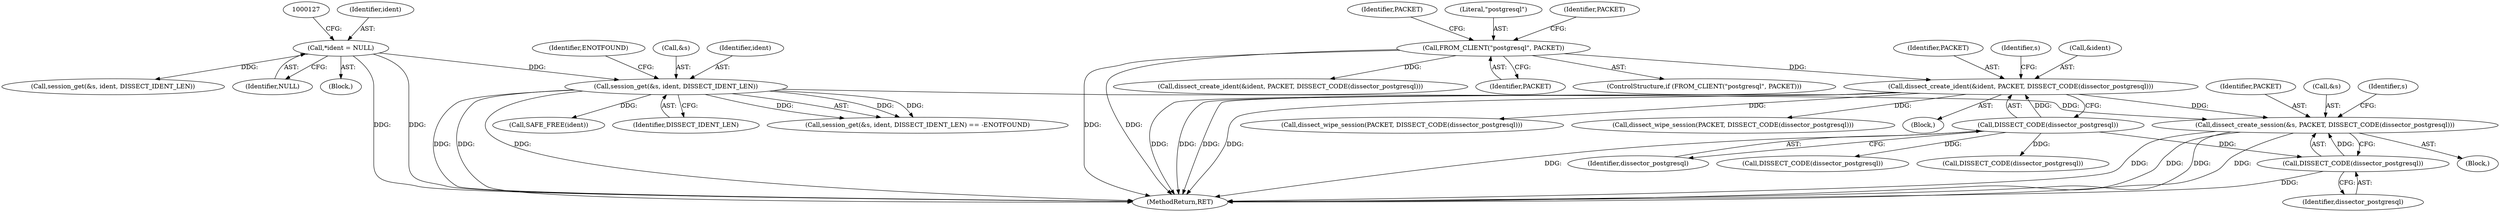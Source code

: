 digraph "0_ettercap_e3abe7d7585ecc420a7cab73313216613aadad5a@API" {
"1000203" [label="(Call,dissect_create_session(&s, PACKET, DISSECT_CODE(dissector_postgresql)))"];
"1000158" [label="(Call,session_get(&s, ident, DISSECT_IDENT_LEN))"];
"1000121" [label="(Call,*ident = NULL)"];
"1000150" [label="(Call,dissect_create_ident(&ident, PACKET, DISSECT_CODE(dissector_postgresql)))"];
"1000136" [label="(Call,FROM_CLIENT(\"postgresql\", PACKET))"];
"1000154" [label="(Call,DISSECT_CODE(dissector_postgresql))"];
"1000207" [label="(Call,DISSECT_CODE(dissector_postgresql))"];
"1000204" [label="(Call,&s)"];
"1000161" [label="(Identifier,ident)"];
"1000455" [label="(Call,dissect_create_ident(&ident, PACKET, DISSECT_CODE(dissector_postgresql)))"];
"1000137" [label="(Literal,\"postgresql\")"];
"1000150" [label="(Call,dissect_create_ident(&ident, PACKET, DISSECT_CODE(dissector_postgresql)))"];
"1000463" [label="(Call,session_get(&s, ident, DISSECT_IDENT_LEN))"];
"1000123" [label="(Identifier,NULL)"];
"1000568" [label="(Call,SAFE_FREE(ident))"];
"1000203" [label="(Call,dissect_create_session(&s, PACKET, DISSECT_CODE(dissector_postgresql)))"];
"1000155" [label="(Identifier,dissector_postgresql)"];
"1000164" [label="(Identifier,ENOTFOUND)"];
"1000159" [label="(Call,&s)"];
"1000439" [label="(Call,dissect_wipe_session(PACKET, DISSECT_CODE(dissector_postgresql)))"];
"1000162" [label="(Identifier,DISSECT_IDENT_LEN)"];
"1000441" [label="(Call,DISSECT_CODE(dissector_postgresql))"];
"1000211" [label="(Identifier,s)"];
"1000369" [label="(Call,dissect_wipe_session(PACKET, DISSECT_CODE(dissector_postgresql)))"];
"1000138" [label="(Identifier,PACKET)"];
"1000157" [label="(Call,session_get(&s, ident, DISSECT_IDENT_LEN) == -ENOTFOUND)"];
"1000144" [label="(Identifier,PACKET)"];
"1000135" [label="(ControlStructure,if (FROM_CLIENT(\"postgresql\", PACKET)))"];
"1000121" [label="(Call,*ident = NULL)"];
"1000139" [label="(Block,)"];
"1000158" [label="(Call,session_get(&s, ident, DISSECT_IDENT_LEN))"];
"1000206" [label="(Identifier,PACKET)"];
"1000371" [label="(Call,DISSECT_CODE(dissector_postgresql))"];
"1000113" [label="(Block,)"];
"1000153" [label="(Identifier,PACKET)"];
"1000154" [label="(Call,DISSECT_CODE(dissector_postgresql))"];
"1000122" [label="(Identifier,ident)"];
"1000572" [label="(MethodReturn,RET)"];
"1000208" [label="(Identifier,dissector_postgresql)"];
"1000160" [label="(Identifier,s)"];
"1000202" [label="(Block,)"];
"1000449" [label="(Identifier,PACKET)"];
"1000151" [label="(Call,&ident)"];
"1000207" [label="(Call,DISSECT_CODE(dissector_postgresql))"];
"1000136" [label="(Call,FROM_CLIENT(\"postgresql\", PACKET))"];
"1000203" -> "1000202"  [label="AST: "];
"1000203" -> "1000207"  [label="CFG: "];
"1000204" -> "1000203"  [label="AST: "];
"1000206" -> "1000203"  [label="AST: "];
"1000207" -> "1000203"  [label="AST: "];
"1000211" -> "1000203"  [label="CFG: "];
"1000203" -> "1000572"  [label="DDG: "];
"1000203" -> "1000572"  [label="DDG: "];
"1000203" -> "1000572"  [label="DDG: "];
"1000203" -> "1000572"  [label="DDG: "];
"1000158" -> "1000203"  [label="DDG: "];
"1000150" -> "1000203"  [label="DDG: "];
"1000207" -> "1000203"  [label="DDG: "];
"1000158" -> "1000157"  [label="AST: "];
"1000158" -> "1000162"  [label="CFG: "];
"1000159" -> "1000158"  [label="AST: "];
"1000161" -> "1000158"  [label="AST: "];
"1000162" -> "1000158"  [label="AST: "];
"1000164" -> "1000158"  [label="CFG: "];
"1000158" -> "1000572"  [label="DDG: "];
"1000158" -> "1000572"  [label="DDG: "];
"1000158" -> "1000572"  [label="DDG: "];
"1000158" -> "1000157"  [label="DDG: "];
"1000158" -> "1000157"  [label="DDG: "];
"1000158" -> "1000157"  [label="DDG: "];
"1000121" -> "1000158"  [label="DDG: "];
"1000158" -> "1000568"  [label="DDG: "];
"1000121" -> "1000113"  [label="AST: "];
"1000121" -> "1000123"  [label="CFG: "];
"1000122" -> "1000121"  [label="AST: "];
"1000123" -> "1000121"  [label="AST: "];
"1000127" -> "1000121"  [label="CFG: "];
"1000121" -> "1000572"  [label="DDG: "];
"1000121" -> "1000572"  [label="DDG: "];
"1000121" -> "1000463"  [label="DDG: "];
"1000150" -> "1000139"  [label="AST: "];
"1000150" -> "1000154"  [label="CFG: "];
"1000151" -> "1000150"  [label="AST: "];
"1000153" -> "1000150"  [label="AST: "];
"1000154" -> "1000150"  [label="AST: "];
"1000160" -> "1000150"  [label="CFG: "];
"1000150" -> "1000572"  [label="DDG: "];
"1000150" -> "1000572"  [label="DDG: "];
"1000150" -> "1000572"  [label="DDG: "];
"1000150" -> "1000572"  [label="DDG: "];
"1000136" -> "1000150"  [label="DDG: "];
"1000154" -> "1000150"  [label="DDG: "];
"1000150" -> "1000369"  [label="DDG: "];
"1000150" -> "1000439"  [label="DDG: "];
"1000136" -> "1000135"  [label="AST: "];
"1000136" -> "1000138"  [label="CFG: "];
"1000137" -> "1000136"  [label="AST: "];
"1000138" -> "1000136"  [label="AST: "];
"1000144" -> "1000136"  [label="CFG: "];
"1000449" -> "1000136"  [label="CFG: "];
"1000136" -> "1000572"  [label="DDG: "];
"1000136" -> "1000572"  [label="DDG: "];
"1000136" -> "1000455"  [label="DDG: "];
"1000154" -> "1000155"  [label="CFG: "];
"1000155" -> "1000154"  [label="AST: "];
"1000154" -> "1000572"  [label="DDG: "];
"1000154" -> "1000207"  [label="DDG: "];
"1000154" -> "1000371"  [label="DDG: "];
"1000154" -> "1000441"  [label="DDG: "];
"1000207" -> "1000208"  [label="CFG: "];
"1000208" -> "1000207"  [label="AST: "];
"1000207" -> "1000572"  [label="DDG: "];
}
